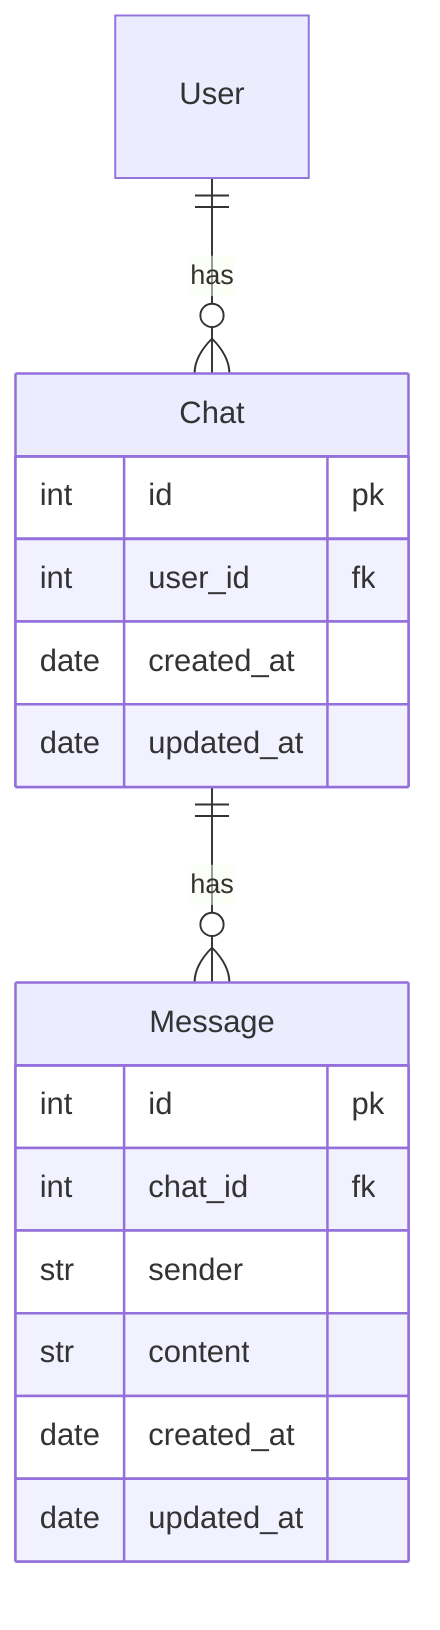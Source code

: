 erDiagram
    Chat {
        int id pk
        int user_id fk
        date created_at
        date updated_at
    }

    Message {
        int id pk
        int chat_id fk
        str sender
        str content
        date created_at
        date updated_at
    }

    User ||--o{ Chat : has
    Chat ||--o{ Message : has